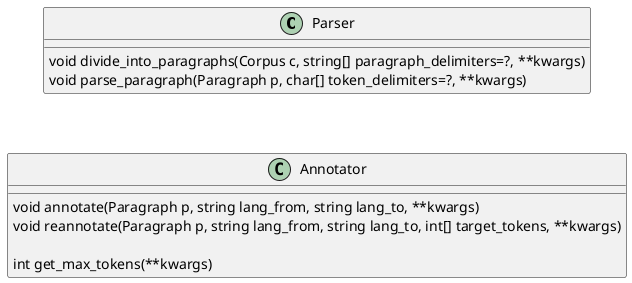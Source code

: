 @startuml

class Parser {
	void divide_into_paragraphs(Corpus c, string[] paragraph_delimiters=?, **kwargs)
	void parse_paragraph(Paragraph p, char[] token_delimiters=?, **kwargs)
}

class Annotator {
	void annotate(Paragraph p, string lang_from, string lang_to, **kwargs)
	void reannotate(Paragraph p, string lang_from, string lang_to, int[] target_tokens, **kwargs)

	int get_max_tokens(**kwargs)
}

Parser -[hidden]-> Annotator

@enduml